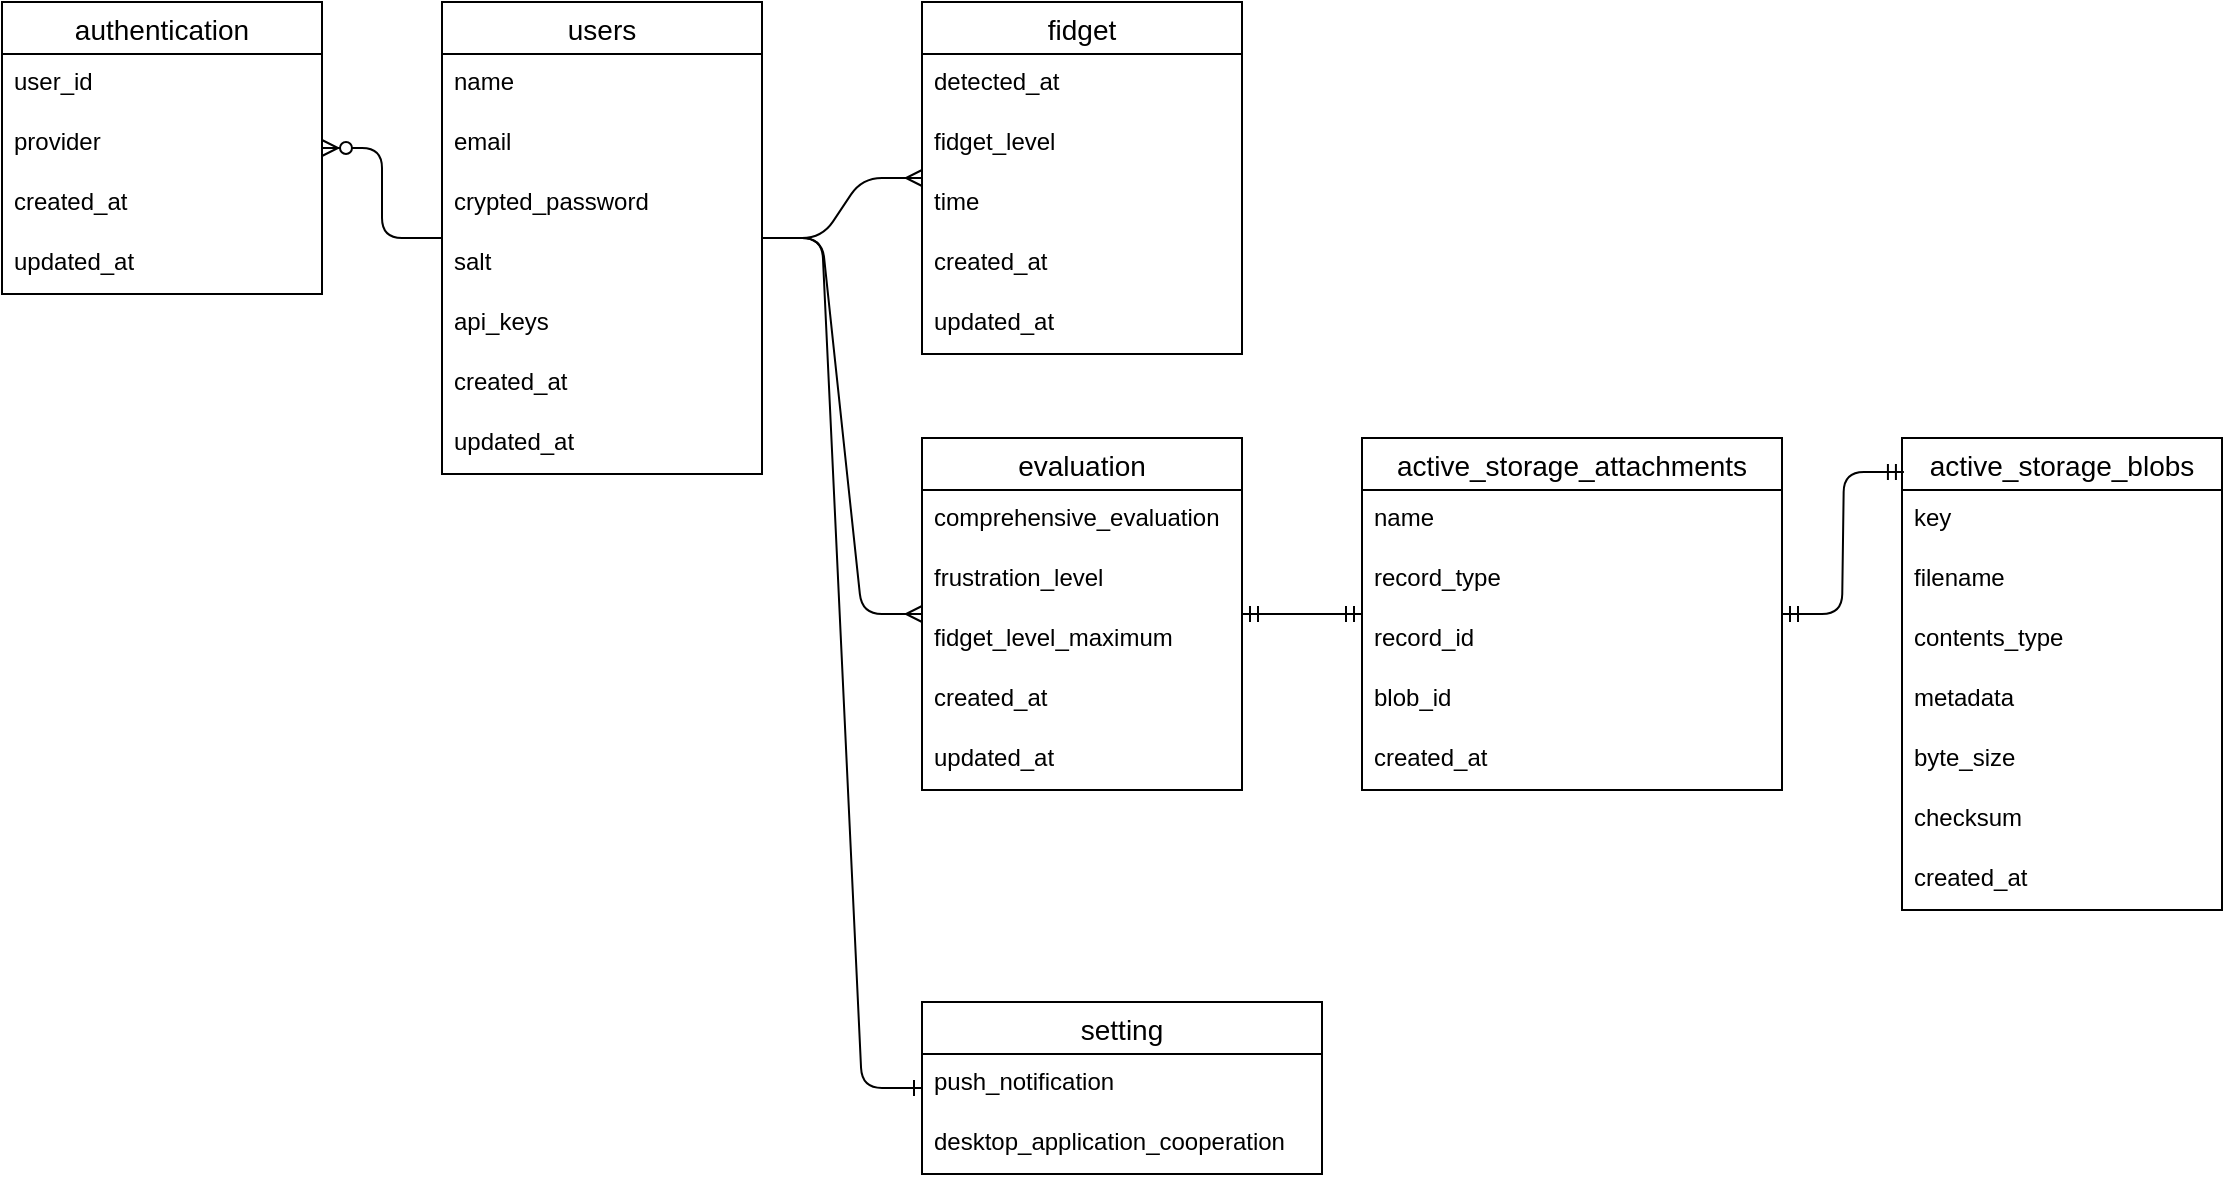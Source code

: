<mxfile version="14.4.8" type="github">
  <diagram id="KMcwc66zo0s1owtwAtsU" name="ページ1">
    <mxGraphModel dx="1207" dy="801" grid="1" gridSize="10" guides="1" tooltips="1" connect="1" arrows="1" fold="1" page="1" pageScale="1" pageWidth="1169" pageHeight="827" math="0" shadow="0">
      <root>
        <mxCell id="0" />
        <mxCell id="1" parent="0" />
        <object label="users" user="" id="TI8mW6i3zvdnM-aCLv4K-14">
          <mxCell style="swimlane;fontStyle=0;childLayout=stackLayout;horizontal=1;startSize=26;horizontalStack=0;resizeParent=1;resizeParentMax=0;resizeLast=0;collapsible=1;marginBottom=0;align=center;fontSize=14;" vertex="1" parent="1">
            <mxGeometry x="250" y="20" width="160" height="236" as="geometry" />
          </mxCell>
        </object>
        <mxCell id="TI8mW6i3zvdnM-aCLv4K-66" value="name" style="text;strokeColor=none;fillColor=none;spacingLeft=4;spacingRight=4;overflow=hidden;rotatable=0;points=[[0,0.5],[1,0.5]];portConstraint=eastwest;fontSize=12;" vertex="1" parent="TI8mW6i3zvdnM-aCLv4K-14">
          <mxGeometry y="26" width="160" height="30" as="geometry" />
        </mxCell>
        <mxCell id="TI8mW6i3zvdnM-aCLv4K-15" value="email" style="text;strokeColor=none;fillColor=none;spacingLeft=4;spacingRight=4;overflow=hidden;rotatable=0;points=[[0,0.5],[1,0.5]];portConstraint=eastwest;fontSize=12;" vertex="1" parent="TI8mW6i3zvdnM-aCLv4K-14">
          <mxGeometry y="56" width="160" height="30" as="geometry" />
        </mxCell>
        <mxCell id="TI8mW6i3zvdnM-aCLv4K-16" value="crypted_password" style="text;strokeColor=none;fillColor=none;spacingLeft=4;spacingRight=4;overflow=hidden;rotatable=0;points=[[0,0.5],[1,0.5]];portConstraint=eastwest;fontSize=12;" vertex="1" parent="TI8mW6i3zvdnM-aCLv4K-14">
          <mxGeometry y="86" width="160" height="30" as="geometry" />
        </mxCell>
        <mxCell id="TI8mW6i3zvdnM-aCLv4K-17" value="salt" style="text;strokeColor=none;fillColor=none;spacingLeft=4;spacingRight=4;overflow=hidden;rotatable=0;points=[[0,0.5],[1,0.5]];portConstraint=eastwest;fontSize=12;" vertex="1" parent="TI8mW6i3zvdnM-aCLv4K-14">
          <mxGeometry y="116" width="160" height="30" as="geometry" />
        </mxCell>
        <mxCell id="TI8mW6i3zvdnM-aCLv4K-45" value="api_keys" style="text;strokeColor=none;fillColor=none;spacingLeft=4;spacingRight=4;overflow=hidden;rotatable=0;points=[[0,0.5],[1,0.5]];portConstraint=eastwest;fontSize=12;" vertex="1" parent="TI8mW6i3zvdnM-aCLv4K-14">
          <mxGeometry y="146" width="160" height="30" as="geometry" />
        </mxCell>
        <mxCell id="TI8mW6i3zvdnM-aCLv4K-47" value="created_at" style="text;strokeColor=none;fillColor=none;spacingLeft=4;spacingRight=4;overflow=hidden;rotatable=0;points=[[0,0.5],[1,0.5]];portConstraint=eastwest;fontSize=12;" vertex="1" parent="TI8mW6i3zvdnM-aCLv4K-14">
          <mxGeometry y="176" width="160" height="30" as="geometry" />
        </mxCell>
        <mxCell id="TI8mW6i3zvdnM-aCLv4K-46" value="updated_at" style="text;strokeColor=none;fillColor=none;spacingLeft=4;spacingRight=4;overflow=hidden;rotatable=0;points=[[0,0.5],[1,0.5]];portConstraint=eastwest;fontSize=12;" vertex="1" parent="TI8mW6i3zvdnM-aCLv4K-14">
          <mxGeometry y="206" width="160" height="30" as="geometry" />
        </mxCell>
        <mxCell id="TI8mW6i3zvdnM-aCLv4K-18" value="fidget" style="swimlane;fontStyle=0;childLayout=stackLayout;horizontal=1;startSize=26;horizontalStack=0;resizeParent=1;resizeParentMax=0;resizeLast=0;collapsible=1;marginBottom=0;align=center;fontSize=14;" vertex="1" parent="1">
          <mxGeometry x="490" y="20" width="160" height="176" as="geometry" />
        </mxCell>
        <mxCell id="TI8mW6i3zvdnM-aCLv4K-20" value="detected_at" style="text;strokeColor=none;fillColor=none;spacingLeft=4;spacingRight=4;overflow=hidden;rotatable=0;points=[[0,0.5],[1,0.5]];portConstraint=eastwest;fontSize=12;" vertex="1" parent="TI8mW6i3zvdnM-aCLv4K-18">
          <mxGeometry y="26" width="160" height="30" as="geometry" />
        </mxCell>
        <mxCell id="TI8mW6i3zvdnM-aCLv4K-21" value="fidget_level" style="text;strokeColor=none;fillColor=none;spacingLeft=4;spacingRight=4;overflow=hidden;rotatable=0;points=[[0,0.5],[1,0.5]];portConstraint=eastwest;fontSize=12;" vertex="1" parent="TI8mW6i3zvdnM-aCLv4K-18">
          <mxGeometry y="56" width="160" height="30" as="geometry" />
        </mxCell>
        <mxCell id="TI8mW6i3zvdnM-aCLv4K-53" value="time" style="text;strokeColor=none;fillColor=none;spacingLeft=4;spacingRight=4;overflow=hidden;rotatable=0;points=[[0,0.5],[1,0.5]];portConstraint=eastwest;fontSize=12;" vertex="1" parent="TI8mW6i3zvdnM-aCLv4K-18">
          <mxGeometry y="86" width="160" height="30" as="geometry" />
        </mxCell>
        <mxCell id="TI8mW6i3zvdnM-aCLv4K-55" value="created_at" style="text;strokeColor=none;fillColor=none;spacingLeft=4;spacingRight=4;overflow=hidden;rotatable=0;points=[[0,0.5],[1,0.5]];portConstraint=eastwest;fontSize=12;" vertex="1" parent="TI8mW6i3zvdnM-aCLv4K-18">
          <mxGeometry y="116" width="160" height="30" as="geometry" />
        </mxCell>
        <mxCell id="TI8mW6i3zvdnM-aCLv4K-54" value="updated_at" style="text;strokeColor=none;fillColor=none;spacingLeft=4;spacingRight=4;overflow=hidden;rotatable=0;points=[[0,0.5],[1,0.5]];portConstraint=eastwest;fontSize=12;" vertex="1" parent="TI8mW6i3zvdnM-aCLv4K-18">
          <mxGeometry y="146" width="160" height="30" as="geometry" />
        </mxCell>
        <mxCell id="TI8mW6i3zvdnM-aCLv4K-25" value="authentication" style="swimlane;fontStyle=0;childLayout=stackLayout;horizontal=1;startSize=26;horizontalStack=0;resizeParent=1;resizeParentMax=0;resizeLast=0;collapsible=1;marginBottom=0;align=center;fontSize=14;" vertex="1" parent="1">
          <mxGeometry x="30" y="20" width="160" height="146" as="geometry">
            <mxRectangle x="330" y="350" width="120" height="26" as="alternateBounds" />
          </mxGeometry>
        </mxCell>
        <mxCell id="TI8mW6i3zvdnM-aCLv4K-26" value="user_id" style="text;strokeColor=none;fillColor=none;spacingLeft=4;spacingRight=4;overflow=hidden;rotatable=0;points=[[0,0.5],[1,0.5]];portConstraint=eastwest;fontSize=12;" vertex="1" parent="TI8mW6i3zvdnM-aCLv4K-25">
          <mxGeometry y="26" width="160" height="30" as="geometry" />
        </mxCell>
        <mxCell id="TI8mW6i3zvdnM-aCLv4K-27" value="provider" style="text;strokeColor=none;fillColor=none;spacingLeft=4;spacingRight=4;overflow=hidden;rotatable=0;points=[[0,0.5],[1,0.5]];portConstraint=eastwest;fontSize=12;" vertex="1" parent="TI8mW6i3zvdnM-aCLv4K-25">
          <mxGeometry y="56" width="160" height="30" as="geometry" />
        </mxCell>
        <mxCell id="TI8mW6i3zvdnM-aCLv4K-37" value="created_at" style="text;strokeColor=none;fillColor=none;spacingLeft=4;spacingRight=4;overflow=hidden;rotatable=0;points=[[0,0.5],[1,0.5]];portConstraint=eastwest;fontSize=12;" vertex="1" parent="TI8mW6i3zvdnM-aCLv4K-25">
          <mxGeometry y="86" width="160" height="30" as="geometry" />
        </mxCell>
        <mxCell id="TI8mW6i3zvdnM-aCLv4K-38" value="updated_at" style="text;strokeColor=none;fillColor=none;spacingLeft=4;spacingRight=4;overflow=hidden;rotatable=0;points=[[0,0.5],[1,0.5]];portConstraint=eastwest;fontSize=12;" vertex="1" parent="TI8mW6i3zvdnM-aCLv4K-25">
          <mxGeometry y="116" width="160" height="30" as="geometry" />
        </mxCell>
        <mxCell id="TI8mW6i3zvdnM-aCLv4K-52" value="" style="edgeStyle=entityRelationEdgeStyle;fontSize=12;html=1;endArrow=ERmany;" edge="1" parent="1" source="TI8mW6i3zvdnM-aCLv4K-14" target="TI8mW6i3zvdnM-aCLv4K-18">
          <mxGeometry width="100" height="100" relative="1" as="geometry">
            <mxPoint x="360" y="460" as="sourcePoint" />
            <mxPoint x="460" y="360" as="targetPoint" />
          </mxGeometry>
        </mxCell>
        <mxCell id="TI8mW6i3zvdnM-aCLv4K-56" value="evaluation" style="swimlane;fontStyle=0;childLayout=stackLayout;horizontal=1;startSize=26;horizontalStack=0;resizeParent=1;resizeParentMax=0;resizeLast=0;collapsible=1;marginBottom=0;align=center;fontSize=14;" vertex="1" parent="1">
          <mxGeometry x="490" y="238" width="160" height="176" as="geometry" />
        </mxCell>
        <mxCell id="TI8mW6i3zvdnM-aCLv4K-57" value="comprehensive_evaluation" style="text;strokeColor=none;fillColor=none;spacingLeft=4;spacingRight=4;overflow=hidden;rotatable=0;points=[[0,0.5],[1,0.5]];portConstraint=eastwest;fontSize=12;" vertex="1" parent="TI8mW6i3zvdnM-aCLv4K-56">
          <mxGeometry y="26" width="160" height="30" as="geometry" />
        </mxCell>
        <mxCell id="TI8mW6i3zvdnM-aCLv4K-58" value="frustration_level" style="text;strokeColor=none;fillColor=none;spacingLeft=4;spacingRight=4;overflow=hidden;rotatable=0;points=[[0,0.5],[1,0.5]];portConstraint=eastwest;fontSize=12;" vertex="1" parent="TI8mW6i3zvdnM-aCLv4K-56">
          <mxGeometry y="56" width="160" height="30" as="geometry" />
        </mxCell>
        <mxCell id="TI8mW6i3zvdnM-aCLv4K-59" value="fidget_level_maximum" style="text;strokeColor=none;fillColor=none;spacingLeft=4;spacingRight=4;overflow=hidden;rotatable=0;points=[[0,0.5],[1,0.5]];portConstraint=eastwest;fontSize=12;" vertex="1" parent="TI8mW6i3zvdnM-aCLv4K-56">
          <mxGeometry y="86" width="160" height="30" as="geometry" />
        </mxCell>
        <mxCell id="TI8mW6i3zvdnM-aCLv4K-61" value="created_at" style="text;strokeColor=none;fillColor=none;spacingLeft=4;spacingRight=4;overflow=hidden;rotatable=0;points=[[0,0.5],[1,0.5]];portConstraint=eastwest;fontSize=12;" vertex="1" parent="TI8mW6i3zvdnM-aCLv4K-56">
          <mxGeometry y="116" width="160" height="30" as="geometry" />
        </mxCell>
        <mxCell id="TI8mW6i3zvdnM-aCLv4K-60" value="updated_at" style="text;strokeColor=none;fillColor=none;spacingLeft=4;spacingRight=4;overflow=hidden;rotatable=0;points=[[0,0.5],[1,0.5]];portConstraint=eastwest;fontSize=12;" vertex="1" parent="TI8mW6i3zvdnM-aCLv4K-56">
          <mxGeometry y="146" width="160" height="30" as="geometry" />
        </mxCell>
        <mxCell id="TI8mW6i3zvdnM-aCLv4K-62" value="setting" style="swimlane;fontStyle=0;childLayout=stackLayout;horizontal=1;startSize=26;horizontalStack=0;resizeParent=1;resizeParentMax=0;resizeLast=0;collapsible=1;marginBottom=0;align=center;fontSize=14;" vertex="1" parent="1">
          <mxGeometry x="490" y="520" width="200" height="86" as="geometry" />
        </mxCell>
        <mxCell id="TI8mW6i3zvdnM-aCLv4K-63" value="push_notification" style="text;strokeColor=none;fillColor=none;spacingLeft=4;spacingRight=4;overflow=hidden;rotatable=0;points=[[0,0.5],[1,0.5]];portConstraint=eastwest;fontSize=12;" vertex="1" parent="TI8mW6i3zvdnM-aCLv4K-62">
          <mxGeometry y="26" width="200" height="30" as="geometry" />
        </mxCell>
        <mxCell id="TI8mW6i3zvdnM-aCLv4K-64" value="desktop_application_cooperation" style="text;strokeColor=none;fillColor=none;spacingLeft=4;spacingRight=4;overflow=hidden;rotatable=0;points=[[0,0.5],[1,0.5]];portConstraint=eastwest;fontSize=12;" vertex="1" parent="TI8mW6i3zvdnM-aCLv4K-62">
          <mxGeometry y="56" width="200" height="30" as="geometry" />
        </mxCell>
        <mxCell id="TI8mW6i3zvdnM-aCLv4K-67" value="" style="edgeStyle=entityRelationEdgeStyle;fontSize=12;html=1;endArrow=ERone;endFill=1;" edge="1" parent="1" source="TI8mW6i3zvdnM-aCLv4K-14" target="TI8mW6i3zvdnM-aCLv4K-62">
          <mxGeometry width="100" height="100" relative="1" as="geometry">
            <mxPoint x="360" y="460" as="sourcePoint" />
            <mxPoint x="460" y="360" as="targetPoint" />
          </mxGeometry>
        </mxCell>
        <mxCell id="TI8mW6i3zvdnM-aCLv4K-68" value="" style="edgeStyle=entityRelationEdgeStyle;fontSize=12;html=1;endArrow=ERmany;" edge="1" parent="1" source="TI8mW6i3zvdnM-aCLv4K-14" target="TI8mW6i3zvdnM-aCLv4K-56">
          <mxGeometry width="100" height="100" relative="1" as="geometry">
            <mxPoint x="500" y="280" as="sourcePoint" />
            <mxPoint x="650" y="130" as="targetPoint" />
          </mxGeometry>
        </mxCell>
        <mxCell id="TI8mW6i3zvdnM-aCLv4K-69" value="" style="edgeStyle=entityRelationEdgeStyle;fontSize=12;html=1;endArrow=ERzeroToMany;endFill=1;" edge="1" parent="1" source="TI8mW6i3zvdnM-aCLv4K-14" target="TI8mW6i3zvdnM-aCLv4K-25">
          <mxGeometry width="100" height="100" relative="1" as="geometry">
            <mxPoint x="360" y="460" as="sourcePoint" />
            <mxPoint x="460" y="360" as="targetPoint" />
          </mxGeometry>
        </mxCell>
        <mxCell id="TI8mW6i3zvdnM-aCLv4K-70" value="active_storage_blobs" style="swimlane;fontStyle=0;childLayout=stackLayout;horizontal=1;startSize=26;horizontalStack=0;resizeParent=1;resizeParentMax=0;resizeLast=0;collapsible=1;marginBottom=0;align=center;fontSize=14;" vertex="1" parent="1">
          <mxGeometry x="980" y="238" width="160" height="236" as="geometry" />
        </mxCell>
        <mxCell id="TI8mW6i3zvdnM-aCLv4K-71" value="key" style="text;strokeColor=none;fillColor=none;spacingLeft=4;spacingRight=4;overflow=hidden;rotatable=0;points=[[0,0.5],[1,0.5]];portConstraint=eastwest;fontSize=12;" vertex="1" parent="TI8mW6i3zvdnM-aCLv4K-70">
          <mxGeometry y="26" width="160" height="30" as="geometry" />
        </mxCell>
        <mxCell id="TI8mW6i3zvdnM-aCLv4K-72" value="filename" style="text;strokeColor=none;fillColor=none;spacingLeft=4;spacingRight=4;overflow=hidden;rotatable=0;points=[[0,0.5],[1,0.5]];portConstraint=eastwest;fontSize=12;" vertex="1" parent="TI8mW6i3zvdnM-aCLv4K-70">
          <mxGeometry y="56" width="160" height="30" as="geometry" />
        </mxCell>
        <mxCell id="TI8mW6i3zvdnM-aCLv4K-73" value="contents_type" style="text;strokeColor=none;fillColor=none;spacingLeft=4;spacingRight=4;overflow=hidden;rotatable=0;points=[[0,0.5],[1,0.5]];portConstraint=eastwest;fontSize=12;" vertex="1" parent="TI8mW6i3zvdnM-aCLv4K-70">
          <mxGeometry y="86" width="160" height="30" as="geometry" />
        </mxCell>
        <mxCell id="TI8mW6i3zvdnM-aCLv4K-82" value="metadata" style="text;strokeColor=none;fillColor=none;spacingLeft=4;spacingRight=4;overflow=hidden;rotatable=0;points=[[0,0.5],[1,0.5]];portConstraint=eastwest;fontSize=12;" vertex="1" parent="TI8mW6i3zvdnM-aCLv4K-70">
          <mxGeometry y="116" width="160" height="30" as="geometry" />
        </mxCell>
        <mxCell id="TI8mW6i3zvdnM-aCLv4K-81" value="byte_size" style="text;strokeColor=none;fillColor=none;spacingLeft=4;spacingRight=4;overflow=hidden;rotatable=0;points=[[0,0.5],[1,0.5]];portConstraint=eastwest;fontSize=12;" vertex="1" parent="TI8mW6i3zvdnM-aCLv4K-70">
          <mxGeometry y="146" width="160" height="30" as="geometry" />
        </mxCell>
        <mxCell id="TI8mW6i3zvdnM-aCLv4K-80" value="checksum" style="text;strokeColor=none;fillColor=none;spacingLeft=4;spacingRight=4;overflow=hidden;rotatable=0;points=[[0,0.5],[1,0.5]];portConstraint=eastwest;fontSize=12;" vertex="1" parent="TI8mW6i3zvdnM-aCLv4K-70">
          <mxGeometry y="176" width="160" height="30" as="geometry" />
        </mxCell>
        <mxCell id="TI8mW6i3zvdnM-aCLv4K-83" value="created_at" style="text;strokeColor=none;fillColor=none;spacingLeft=4;spacingRight=4;overflow=hidden;rotatable=0;points=[[0,0.5],[1,0.5]];portConstraint=eastwest;fontSize=12;" vertex="1" parent="TI8mW6i3zvdnM-aCLv4K-70">
          <mxGeometry y="206" width="160" height="30" as="geometry" />
        </mxCell>
        <mxCell id="TI8mW6i3zvdnM-aCLv4K-74" value="active_storage_attachments" style="swimlane;fontStyle=0;childLayout=stackLayout;horizontal=1;startSize=26;horizontalStack=0;resizeParent=1;resizeParentMax=0;resizeLast=0;collapsible=1;marginBottom=0;align=center;fontSize=14;" vertex="1" parent="1">
          <mxGeometry x="710" y="238" width="210" height="176" as="geometry" />
        </mxCell>
        <mxCell id="TI8mW6i3zvdnM-aCLv4K-75" value="name" style="text;strokeColor=none;fillColor=none;spacingLeft=4;spacingRight=4;overflow=hidden;rotatable=0;points=[[0,0.5],[1,0.5]];portConstraint=eastwest;fontSize=12;" vertex="1" parent="TI8mW6i3zvdnM-aCLv4K-74">
          <mxGeometry y="26" width="210" height="30" as="geometry" />
        </mxCell>
        <mxCell id="TI8mW6i3zvdnM-aCLv4K-78" value="record_type" style="text;strokeColor=none;fillColor=none;spacingLeft=4;spacingRight=4;overflow=hidden;rotatable=0;points=[[0,0.5],[1,0.5]];portConstraint=eastwest;fontSize=12;" vertex="1" parent="TI8mW6i3zvdnM-aCLv4K-74">
          <mxGeometry y="56" width="210" height="30" as="geometry" />
        </mxCell>
        <mxCell id="TI8mW6i3zvdnM-aCLv4K-76" value="record_id" style="text;strokeColor=none;fillColor=none;spacingLeft=4;spacingRight=4;overflow=hidden;rotatable=0;points=[[0,0.5],[1,0.5]];portConstraint=eastwest;fontSize=12;" vertex="1" parent="TI8mW6i3zvdnM-aCLv4K-74">
          <mxGeometry y="86" width="210" height="30" as="geometry" />
        </mxCell>
        <mxCell id="TI8mW6i3zvdnM-aCLv4K-77" value="blob_id" style="text;strokeColor=none;fillColor=none;spacingLeft=4;spacingRight=4;overflow=hidden;rotatable=0;points=[[0,0.5],[1,0.5]];portConstraint=eastwest;fontSize=12;" vertex="1" parent="TI8mW6i3zvdnM-aCLv4K-74">
          <mxGeometry y="116" width="210" height="30" as="geometry" />
        </mxCell>
        <mxCell id="TI8mW6i3zvdnM-aCLv4K-86" value="created_at" style="text;strokeColor=none;fillColor=none;spacingLeft=4;spacingRight=4;overflow=hidden;rotatable=0;points=[[0,0.5],[1,0.5]];portConstraint=eastwest;fontSize=12;" vertex="1" parent="TI8mW6i3zvdnM-aCLv4K-74">
          <mxGeometry y="146" width="210" height="30" as="geometry" />
        </mxCell>
        <mxCell id="TI8mW6i3zvdnM-aCLv4K-84" value="" style="edgeStyle=entityRelationEdgeStyle;fontSize=12;html=1;endArrow=ERmandOne;startArrow=ERmandOne;" edge="1" parent="1" source="TI8mW6i3zvdnM-aCLv4K-56" target="TI8mW6i3zvdnM-aCLv4K-74">
          <mxGeometry width="100" height="100" relative="1" as="geometry">
            <mxPoint x="680" y="410" as="sourcePoint" />
            <mxPoint x="780" y="310" as="targetPoint" />
          </mxGeometry>
        </mxCell>
        <mxCell id="TI8mW6i3zvdnM-aCLv4K-85" value="" style="edgeStyle=entityRelationEdgeStyle;fontSize=12;html=1;endArrow=ERmandOne;startArrow=ERmandOne;entryX=0.006;entryY=0.072;entryDx=0;entryDy=0;entryPerimeter=0;" edge="1" parent="1" source="TI8mW6i3zvdnM-aCLv4K-74" target="TI8mW6i3zvdnM-aCLv4K-70">
          <mxGeometry width="100" height="100" relative="1" as="geometry">
            <mxPoint x="660" y="336" as="sourcePoint" />
            <mxPoint x="760" y="321" as="targetPoint" />
          </mxGeometry>
        </mxCell>
      </root>
    </mxGraphModel>
  </diagram>
</mxfile>
